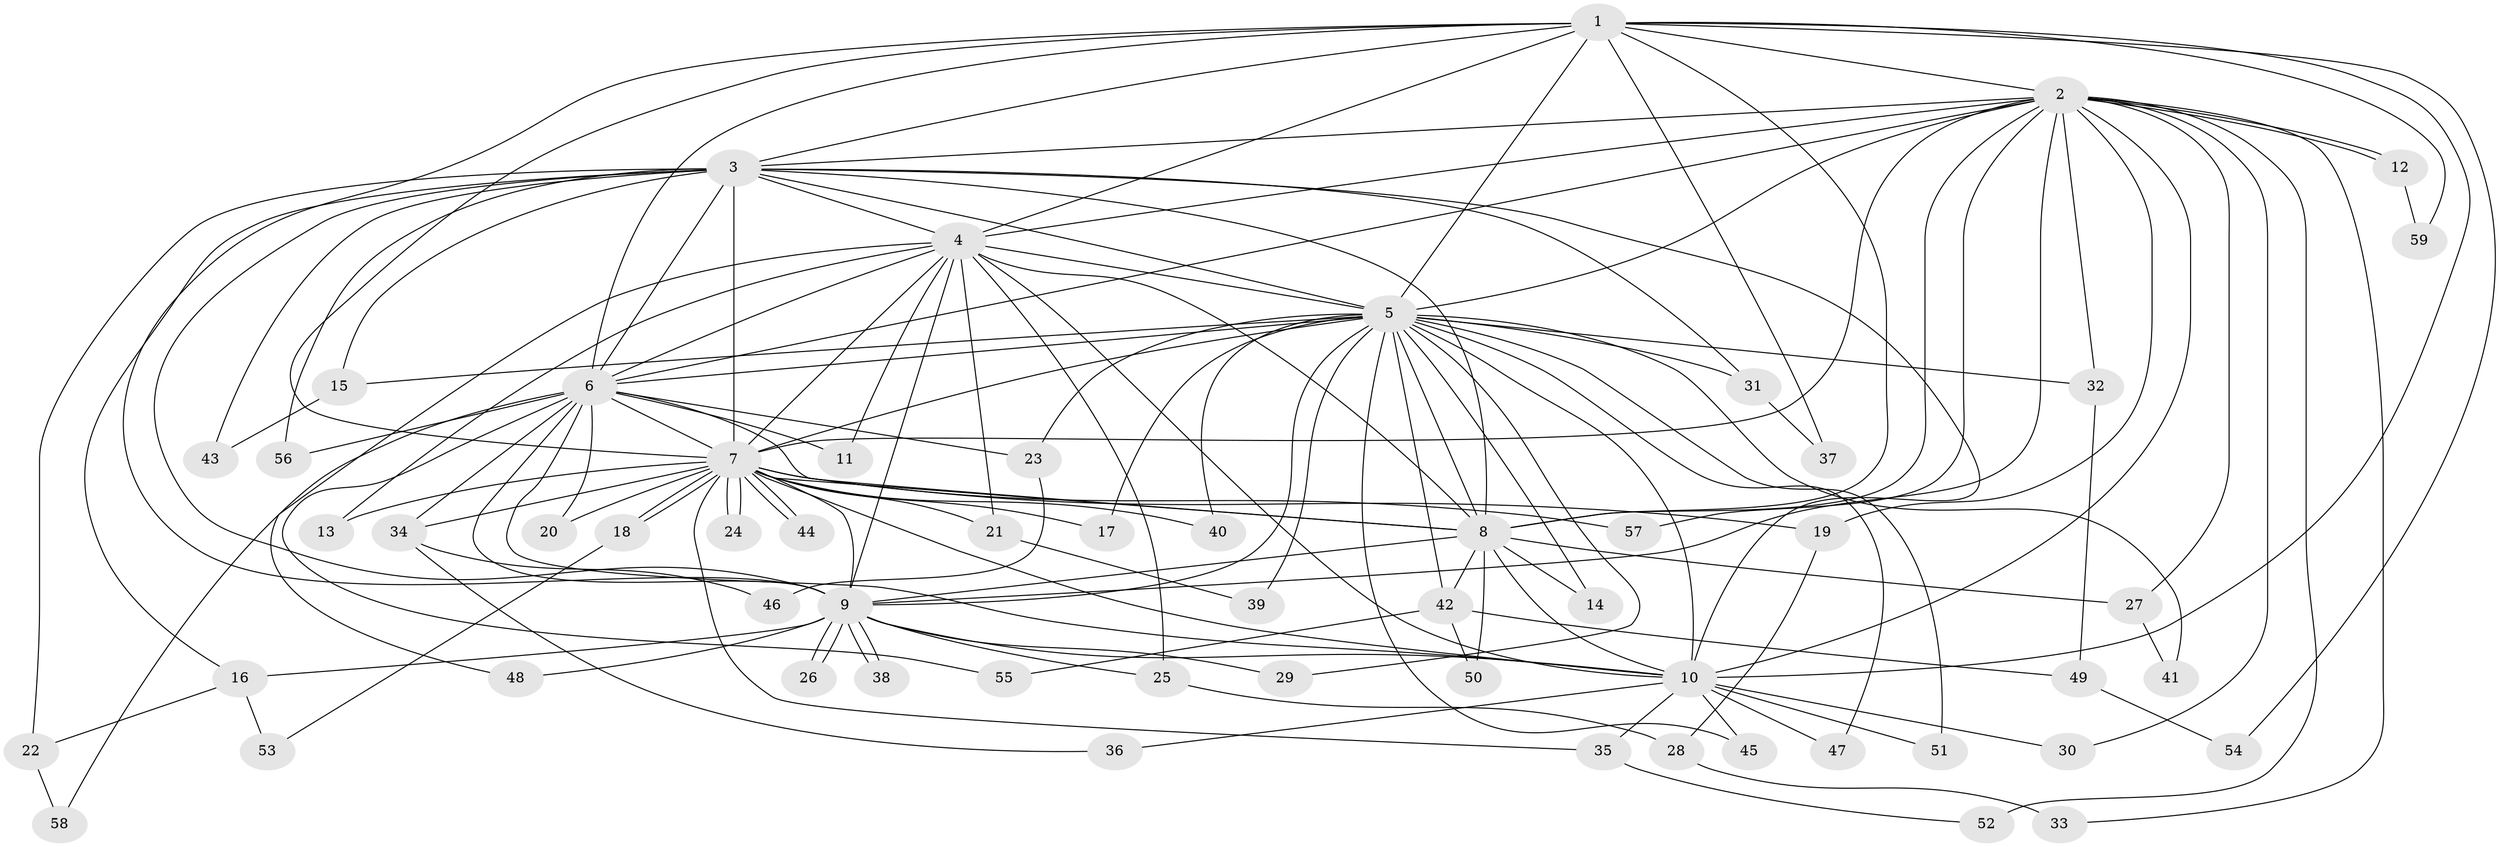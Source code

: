 // coarse degree distribution, {10: 0.022727272727272728, 20: 0.045454545454545456, 13: 0.06818181818181818, 11: 0.022727272727272728, 21: 0.022727272727272728, 2: 0.5227272727272727, 3: 0.18181818181818182, 1: 0.06818181818181818, 4: 0.045454545454545456}
// Generated by graph-tools (version 1.1) at 2025/23/03/03/25 07:23:40]
// undirected, 59 vertices, 143 edges
graph export_dot {
graph [start="1"]
  node [color=gray90,style=filled];
  1;
  2;
  3;
  4;
  5;
  6;
  7;
  8;
  9;
  10;
  11;
  12;
  13;
  14;
  15;
  16;
  17;
  18;
  19;
  20;
  21;
  22;
  23;
  24;
  25;
  26;
  27;
  28;
  29;
  30;
  31;
  32;
  33;
  34;
  35;
  36;
  37;
  38;
  39;
  40;
  41;
  42;
  43;
  44;
  45;
  46;
  47;
  48;
  49;
  50;
  51;
  52;
  53;
  54;
  55;
  56;
  57;
  58;
  59;
  1 -- 2;
  1 -- 3;
  1 -- 4;
  1 -- 5;
  1 -- 6;
  1 -- 7;
  1 -- 8;
  1 -- 9;
  1 -- 10;
  1 -- 37;
  1 -- 54;
  1 -- 59;
  2 -- 3;
  2 -- 4;
  2 -- 5;
  2 -- 6;
  2 -- 7;
  2 -- 8;
  2 -- 9;
  2 -- 10;
  2 -- 12;
  2 -- 12;
  2 -- 19;
  2 -- 27;
  2 -- 30;
  2 -- 32;
  2 -- 33;
  2 -- 52;
  2 -- 57;
  3 -- 4;
  3 -- 5;
  3 -- 6;
  3 -- 7;
  3 -- 8;
  3 -- 9;
  3 -- 10;
  3 -- 15;
  3 -- 16;
  3 -- 22;
  3 -- 31;
  3 -- 43;
  3 -- 56;
  4 -- 5;
  4 -- 6;
  4 -- 7;
  4 -- 8;
  4 -- 9;
  4 -- 10;
  4 -- 11;
  4 -- 13;
  4 -- 21;
  4 -- 25;
  4 -- 48;
  5 -- 6;
  5 -- 7;
  5 -- 8;
  5 -- 9;
  5 -- 10;
  5 -- 14;
  5 -- 15;
  5 -- 17;
  5 -- 23;
  5 -- 29;
  5 -- 31;
  5 -- 32;
  5 -- 39;
  5 -- 40;
  5 -- 41;
  5 -- 42;
  5 -- 45;
  5 -- 47;
  5 -- 51;
  6 -- 7;
  6 -- 8;
  6 -- 9;
  6 -- 10;
  6 -- 11;
  6 -- 20;
  6 -- 23;
  6 -- 34;
  6 -- 55;
  6 -- 56;
  6 -- 58;
  7 -- 8;
  7 -- 9;
  7 -- 10;
  7 -- 13;
  7 -- 17;
  7 -- 18;
  7 -- 18;
  7 -- 19;
  7 -- 20;
  7 -- 21;
  7 -- 24;
  7 -- 24;
  7 -- 34;
  7 -- 35;
  7 -- 40;
  7 -- 44;
  7 -- 44;
  7 -- 57;
  8 -- 9;
  8 -- 10;
  8 -- 14;
  8 -- 27;
  8 -- 42;
  8 -- 50;
  9 -- 10;
  9 -- 16;
  9 -- 25;
  9 -- 26;
  9 -- 26;
  9 -- 29;
  9 -- 38;
  9 -- 38;
  9 -- 48;
  10 -- 30;
  10 -- 35;
  10 -- 36;
  10 -- 45;
  10 -- 47;
  10 -- 51;
  12 -- 59;
  15 -- 43;
  16 -- 22;
  16 -- 53;
  18 -- 53;
  19 -- 28;
  21 -- 39;
  22 -- 58;
  23 -- 46;
  25 -- 28;
  27 -- 41;
  28 -- 33;
  31 -- 37;
  32 -- 49;
  34 -- 36;
  34 -- 46;
  35 -- 52;
  42 -- 49;
  42 -- 50;
  42 -- 55;
  49 -- 54;
}
